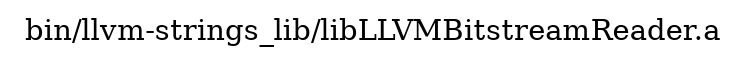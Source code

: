 digraph "bin/llvm-strings_lib/libLLVMBitstreamReader.a" {
	label="bin/llvm-strings_lib/libLLVMBitstreamReader.a";
	rankdir=LR;

}
